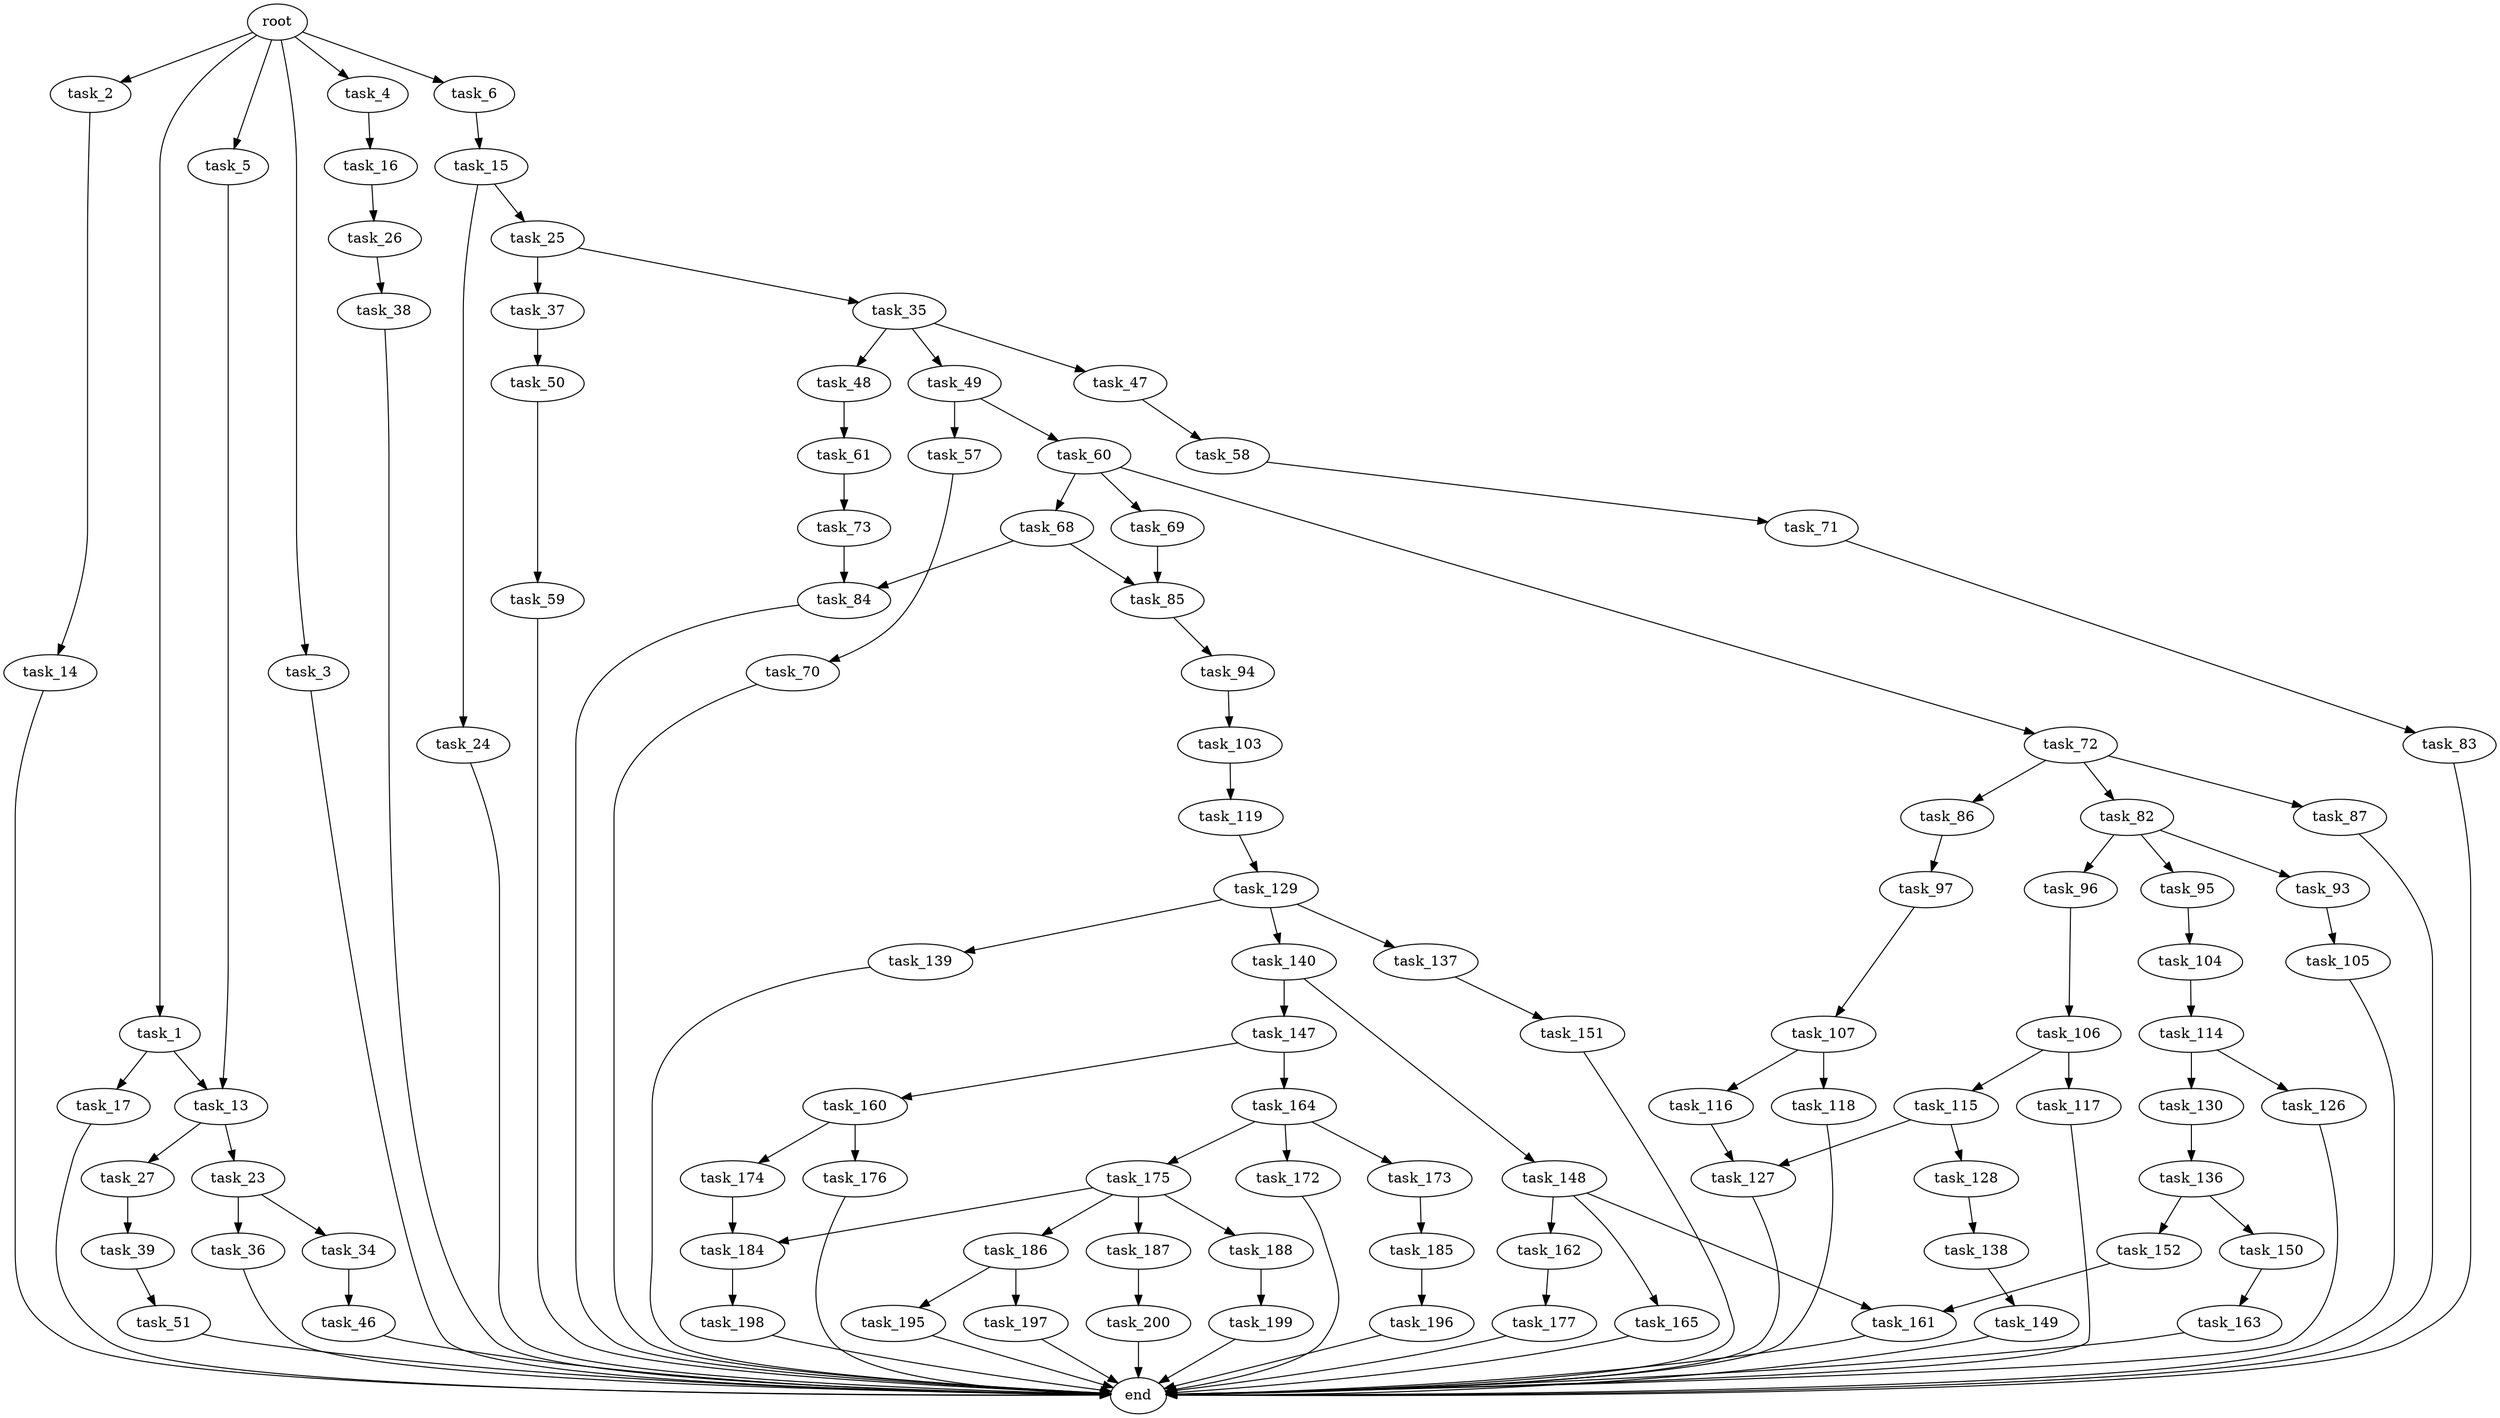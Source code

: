 digraph G {
  root [size="0.000000"];
  task_1 [size="134217728000.000000"];
  task_2 [size="149138249151.000000"];
  task_3 [size="920150259254.000000"];
  task_4 [size="134217728000.000000"];
  task_5 [size="334393793129.000000"];
  task_6 [size="208674746280.000000"];
  task_13 [size="254190677108.000000"];
  task_14 [size="4736078315.000000"];
  task_15 [size="28991029248.000000"];
  task_16 [size="28991029248.000000"];
  task_17 [size="25852202964.000000"];
  task_23 [size="24151795991.000000"];
  task_24 [size="12125743710.000000"];
  task_25 [size="5623491742.000000"];
  task_26 [size="377671041169.000000"];
  task_27 [size="28991029248.000000"];
  task_34 [size="16004907982.000000"];
  task_35 [size="743629946191.000000"];
  task_36 [size="16624145175.000000"];
  task_37 [size="68719476736.000000"];
  task_38 [size="243227993941.000000"];
  task_39 [size="28991029248.000000"];
  task_46 [size="68719476736.000000"];
  task_47 [size="401301461161.000000"];
  task_48 [size="92397758420.000000"];
  task_49 [size="30573007957.000000"];
  task_50 [size="134217728000.000000"];
  task_51 [size="68719476736.000000"];
  task_57 [size="843260621553.000000"];
  task_58 [size="2071205442.000000"];
  task_59 [size="1073741824000.000000"];
  task_60 [size="38103784619.000000"];
  task_61 [size="134217728000.000000"];
  task_68 [size="134217728000.000000"];
  task_69 [size="587254472956.000000"];
  task_70 [size="1198496694.000000"];
  task_71 [size="20096112997.000000"];
  task_72 [size="1073741824000.000000"];
  task_73 [size="1073741824000.000000"];
  task_82 [size="1073741824000.000000"];
  task_83 [size="1073741824000.000000"];
  task_84 [size="6468619263.000000"];
  task_85 [size="68719476736.000000"];
  task_86 [size="97147826123.000000"];
  task_87 [size="4966772633.000000"];
  task_93 [size="8589934592.000000"];
  task_94 [size="1073741824000.000000"];
  task_95 [size="331129309986.000000"];
  task_96 [size="11768674881.000000"];
  task_97 [size="6743179956.000000"];
  task_103 [size="8589934592.000000"];
  task_104 [size="134217728000.000000"];
  task_105 [size="703368892733.000000"];
  task_106 [size="4625929400.000000"];
  task_107 [size="41398522844.000000"];
  task_114 [size="8589934592.000000"];
  task_115 [size="3922281199.000000"];
  task_116 [size="13174126528.000000"];
  task_117 [size="189341859518.000000"];
  task_118 [size="936972273108.000000"];
  task_119 [size="10559222791.000000"];
  task_126 [size="9164408343.000000"];
  task_127 [size="14547881420.000000"];
  task_128 [size="415087832892.000000"];
  task_129 [size="48173113094.000000"];
  task_130 [size="618213566186.000000"];
  task_136 [size="30080549417.000000"];
  task_137 [size="1130177170.000000"];
  task_138 [size="134217728000.000000"];
  task_139 [size="364753858105.000000"];
  task_140 [size="9471373066.000000"];
  task_147 [size="231928233984.000000"];
  task_148 [size="9346957568.000000"];
  task_149 [size="28991029248.000000"];
  task_150 [size="18392726849.000000"];
  task_151 [size="28991029248.000000"];
  task_152 [size="1094505741926.000000"];
  task_160 [size="34222953796.000000"];
  task_161 [size="27840204904.000000"];
  task_162 [size="231928233984.000000"];
  task_163 [size="28111098886.000000"];
  task_164 [size="16138615009.000000"];
  task_165 [size="1805517681.000000"];
  task_172 [size="1745131101.000000"];
  task_173 [size="1073741824000.000000"];
  task_174 [size="407207940112.000000"];
  task_175 [size="26344721386.000000"];
  task_176 [size="1869064904.000000"];
  task_177 [size="368293445632.000000"];
  task_184 [size="859462764.000000"];
  task_185 [size="23553838138.000000"];
  task_186 [size="353728600030.000000"];
  task_187 [size="28991029248.000000"];
  task_188 [size="782757789696.000000"];
  task_195 [size="43911726096.000000"];
  task_196 [size="231928233984.000000"];
  task_197 [size="549755813888.000000"];
  task_198 [size="368293445632.000000"];
  task_199 [size="231928233984.000000"];
  task_200 [size="862316351687.000000"];
  end [size="0.000000"];

  root -> task_1 [size="1.000000"];
  root -> task_2 [size="1.000000"];
  root -> task_3 [size="1.000000"];
  root -> task_4 [size="1.000000"];
  root -> task_5 [size="1.000000"];
  root -> task_6 [size="1.000000"];
  task_1 -> task_13 [size="209715200.000000"];
  task_1 -> task_17 [size="209715200.000000"];
  task_2 -> task_14 [size="134217728.000000"];
  task_3 -> end [size="1.000000"];
  task_4 -> task_16 [size="209715200.000000"];
  task_5 -> task_13 [size="536870912.000000"];
  task_6 -> task_15 [size="209715200.000000"];
  task_13 -> task_23 [size="301989888.000000"];
  task_13 -> task_27 [size="301989888.000000"];
  task_14 -> end [size="1.000000"];
  task_15 -> task_24 [size="75497472.000000"];
  task_15 -> task_25 [size="75497472.000000"];
  task_16 -> task_26 [size="75497472.000000"];
  task_17 -> end [size="1.000000"];
  task_23 -> task_34 [size="411041792.000000"];
  task_23 -> task_36 [size="411041792.000000"];
  task_24 -> end [size="1.000000"];
  task_25 -> task_35 [size="679477248.000000"];
  task_25 -> task_37 [size="679477248.000000"];
  task_26 -> task_38 [size="411041792.000000"];
  task_27 -> task_39 [size="75497472.000000"];
  task_34 -> task_46 [size="411041792.000000"];
  task_35 -> task_47 [size="838860800.000000"];
  task_35 -> task_48 [size="838860800.000000"];
  task_35 -> task_49 [size="838860800.000000"];
  task_36 -> end [size="1.000000"];
  task_37 -> task_50 [size="134217728.000000"];
  task_38 -> end [size="1.000000"];
  task_39 -> task_51 [size="75497472.000000"];
  task_46 -> end [size="1.000000"];
  task_47 -> task_58 [size="301989888.000000"];
  task_48 -> task_61 [size="75497472.000000"];
  task_49 -> task_57 [size="536870912.000000"];
  task_49 -> task_60 [size="536870912.000000"];
  task_50 -> task_59 [size="209715200.000000"];
  task_51 -> end [size="1.000000"];
  task_57 -> task_70 [size="679477248.000000"];
  task_58 -> task_71 [size="75497472.000000"];
  task_59 -> end [size="1.000000"];
  task_60 -> task_68 [size="75497472.000000"];
  task_60 -> task_69 [size="75497472.000000"];
  task_60 -> task_72 [size="75497472.000000"];
  task_61 -> task_73 [size="209715200.000000"];
  task_68 -> task_84 [size="209715200.000000"];
  task_68 -> task_85 [size="209715200.000000"];
  task_69 -> task_85 [size="536870912.000000"];
  task_70 -> end [size="1.000000"];
  task_71 -> task_83 [size="679477248.000000"];
  task_72 -> task_82 [size="838860800.000000"];
  task_72 -> task_86 [size="838860800.000000"];
  task_72 -> task_87 [size="838860800.000000"];
  task_73 -> task_84 [size="838860800.000000"];
  task_82 -> task_93 [size="838860800.000000"];
  task_82 -> task_95 [size="838860800.000000"];
  task_82 -> task_96 [size="838860800.000000"];
  task_83 -> end [size="1.000000"];
  task_84 -> end [size="1.000000"];
  task_85 -> task_94 [size="134217728.000000"];
  task_86 -> task_97 [size="209715200.000000"];
  task_87 -> end [size="1.000000"];
  task_93 -> task_105 [size="33554432.000000"];
  task_94 -> task_103 [size="838860800.000000"];
  task_95 -> task_104 [size="411041792.000000"];
  task_96 -> task_106 [size="209715200.000000"];
  task_97 -> task_107 [size="536870912.000000"];
  task_103 -> task_119 [size="33554432.000000"];
  task_104 -> task_114 [size="209715200.000000"];
  task_105 -> end [size="1.000000"];
  task_106 -> task_115 [size="134217728.000000"];
  task_106 -> task_117 [size="134217728.000000"];
  task_107 -> task_116 [size="838860800.000000"];
  task_107 -> task_118 [size="838860800.000000"];
  task_114 -> task_126 [size="33554432.000000"];
  task_114 -> task_130 [size="33554432.000000"];
  task_115 -> task_127 [size="75497472.000000"];
  task_115 -> task_128 [size="75497472.000000"];
  task_116 -> task_127 [size="209715200.000000"];
  task_117 -> end [size="1.000000"];
  task_118 -> end [size="1.000000"];
  task_119 -> task_129 [size="301989888.000000"];
  task_126 -> end [size="1.000000"];
  task_127 -> end [size="1.000000"];
  task_128 -> task_138 [size="411041792.000000"];
  task_129 -> task_137 [size="75497472.000000"];
  task_129 -> task_139 [size="75497472.000000"];
  task_129 -> task_140 [size="75497472.000000"];
  task_130 -> task_136 [size="838860800.000000"];
  task_136 -> task_150 [size="679477248.000000"];
  task_136 -> task_152 [size="679477248.000000"];
  task_137 -> task_151 [size="75497472.000000"];
  task_138 -> task_149 [size="209715200.000000"];
  task_139 -> end [size="1.000000"];
  task_140 -> task_147 [size="33554432.000000"];
  task_140 -> task_148 [size="33554432.000000"];
  task_147 -> task_160 [size="301989888.000000"];
  task_147 -> task_164 [size="301989888.000000"];
  task_148 -> task_161 [size="838860800.000000"];
  task_148 -> task_162 [size="838860800.000000"];
  task_148 -> task_165 [size="838860800.000000"];
  task_149 -> end [size="1.000000"];
  task_150 -> task_163 [size="75497472.000000"];
  task_151 -> end [size="1.000000"];
  task_152 -> task_161 [size="838860800.000000"];
  task_160 -> task_174 [size="838860800.000000"];
  task_160 -> task_176 [size="838860800.000000"];
  task_161 -> end [size="1.000000"];
  task_162 -> task_177 [size="301989888.000000"];
  task_163 -> end [size="1.000000"];
  task_164 -> task_172 [size="301989888.000000"];
  task_164 -> task_173 [size="301989888.000000"];
  task_164 -> task_175 [size="301989888.000000"];
  task_165 -> end [size="1.000000"];
  task_172 -> end [size="1.000000"];
  task_173 -> task_185 [size="838860800.000000"];
  task_174 -> task_184 [size="411041792.000000"];
  task_175 -> task_184 [size="33554432.000000"];
  task_175 -> task_186 [size="33554432.000000"];
  task_175 -> task_187 [size="33554432.000000"];
  task_175 -> task_188 [size="33554432.000000"];
  task_176 -> end [size="1.000000"];
  task_177 -> end [size="1.000000"];
  task_184 -> task_198 [size="75497472.000000"];
  task_185 -> task_196 [size="411041792.000000"];
  task_186 -> task_195 [size="301989888.000000"];
  task_186 -> task_197 [size="301989888.000000"];
  task_187 -> task_200 [size="75497472.000000"];
  task_188 -> task_199 [size="679477248.000000"];
  task_195 -> end [size="1.000000"];
  task_196 -> end [size="1.000000"];
  task_197 -> end [size="1.000000"];
  task_198 -> end [size="1.000000"];
  task_199 -> end [size="1.000000"];
  task_200 -> end [size="1.000000"];
}
